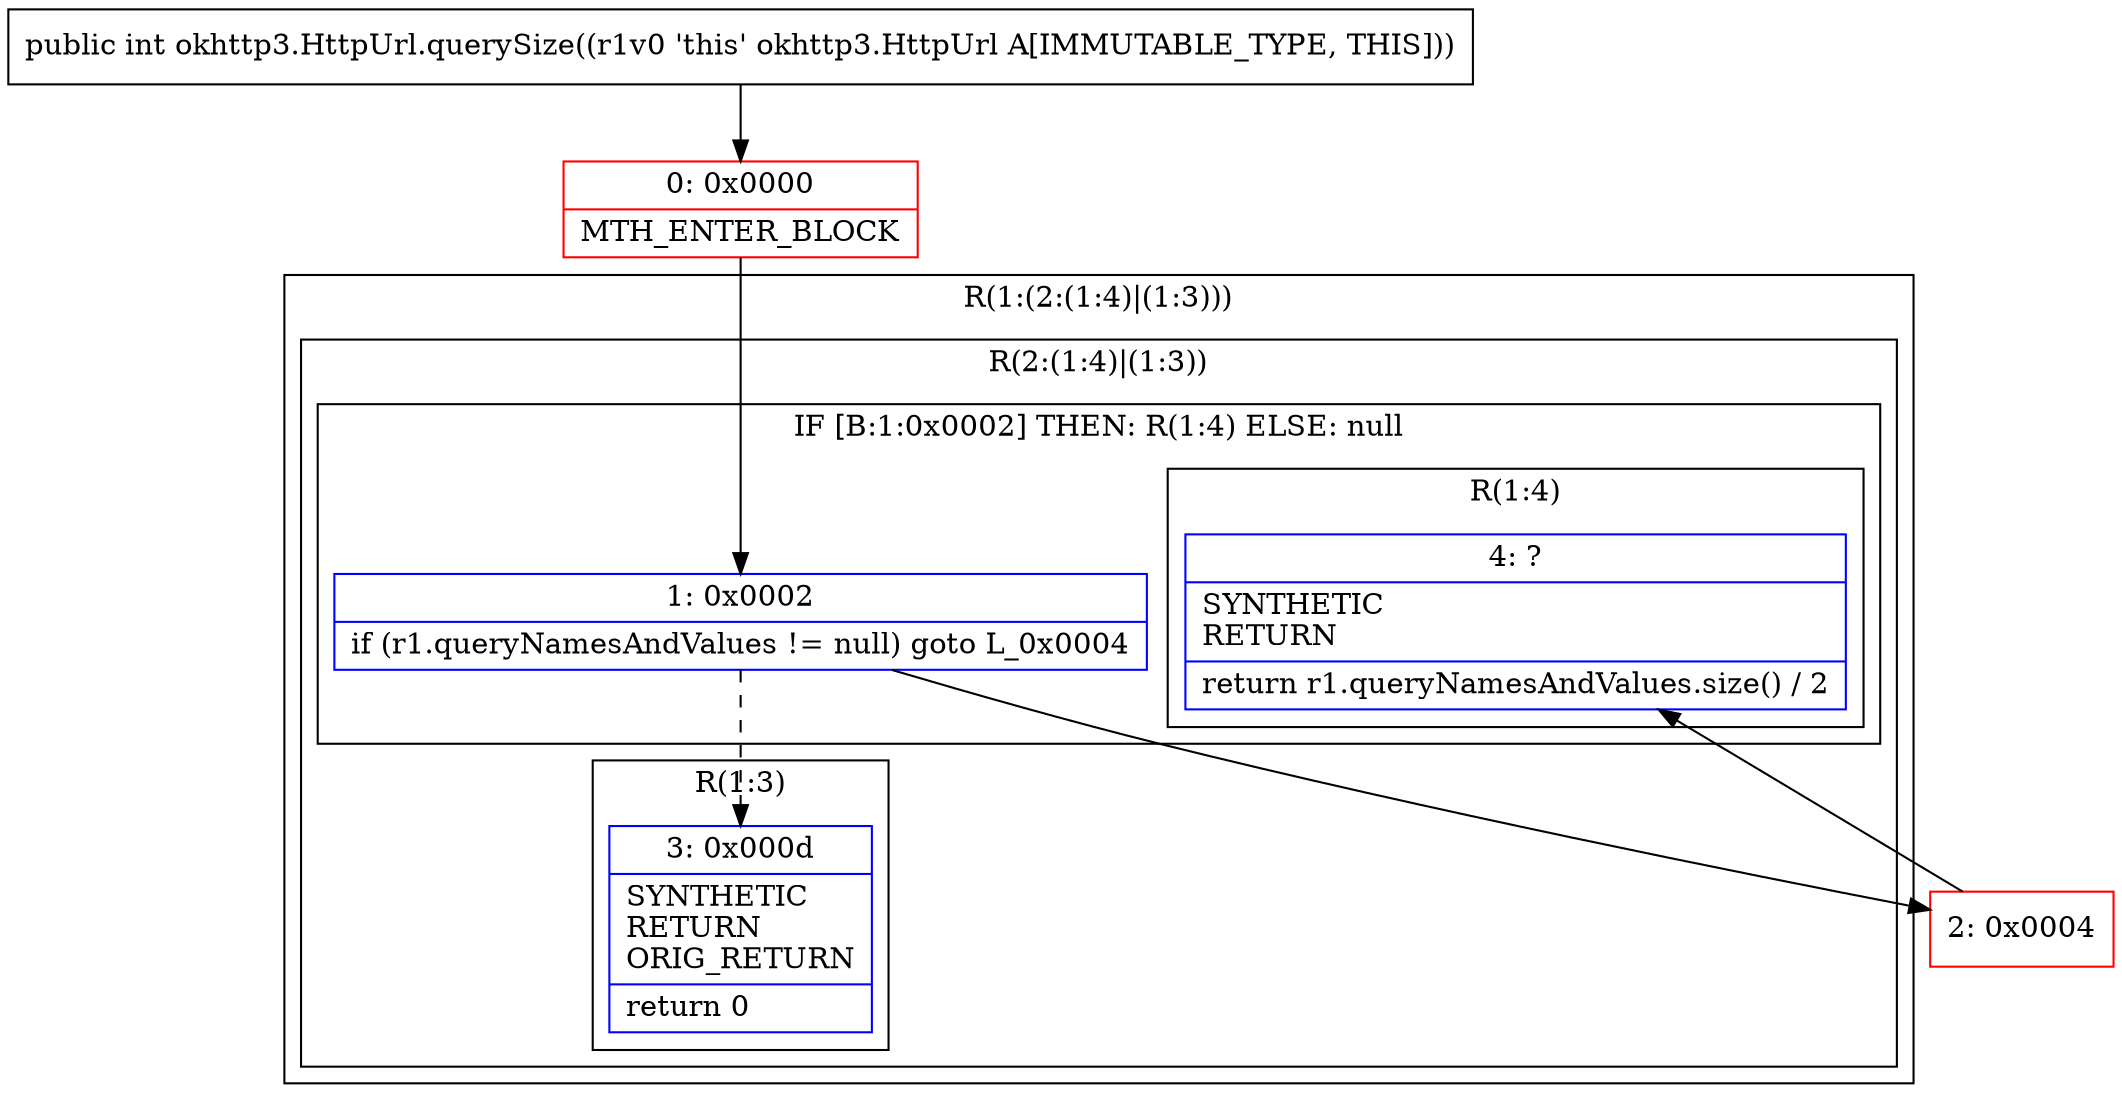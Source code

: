 digraph "CFG forokhttp3.HttpUrl.querySize()I" {
subgraph cluster_Region_661397616 {
label = "R(1:(2:(1:4)|(1:3)))";
node [shape=record,color=blue];
subgraph cluster_Region_1076079376 {
label = "R(2:(1:4)|(1:3))";
node [shape=record,color=blue];
subgraph cluster_IfRegion_1775177795 {
label = "IF [B:1:0x0002] THEN: R(1:4) ELSE: null";
node [shape=record,color=blue];
Node_1 [shape=record,label="{1\:\ 0x0002|if (r1.queryNamesAndValues != null) goto L_0x0004\l}"];
subgraph cluster_Region_796950024 {
label = "R(1:4)";
node [shape=record,color=blue];
Node_4 [shape=record,label="{4\:\ ?|SYNTHETIC\lRETURN\l|return r1.queryNamesAndValues.size() \/ 2\l}"];
}
}
subgraph cluster_Region_1772725288 {
label = "R(1:3)";
node [shape=record,color=blue];
Node_3 [shape=record,label="{3\:\ 0x000d|SYNTHETIC\lRETURN\lORIG_RETURN\l|return 0\l}"];
}
}
}
Node_0 [shape=record,color=red,label="{0\:\ 0x0000|MTH_ENTER_BLOCK\l}"];
Node_2 [shape=record,color=red,label="{2\:\ 0x0004}"];
MethodNode[shape=record,label="{public int okhttp3.HttpUrl.querySize((r1v0 'this' okhttp3.HttpUrl A[IMMUTABLE_TYPE, THIS])) }"];
MethodNode -> Node_0;
Node_1 -> Node_2;
Node_1 -> Node_3[style=dashed];
Node_0 -> Node_1;
Node_2 -> Node_4;
}

